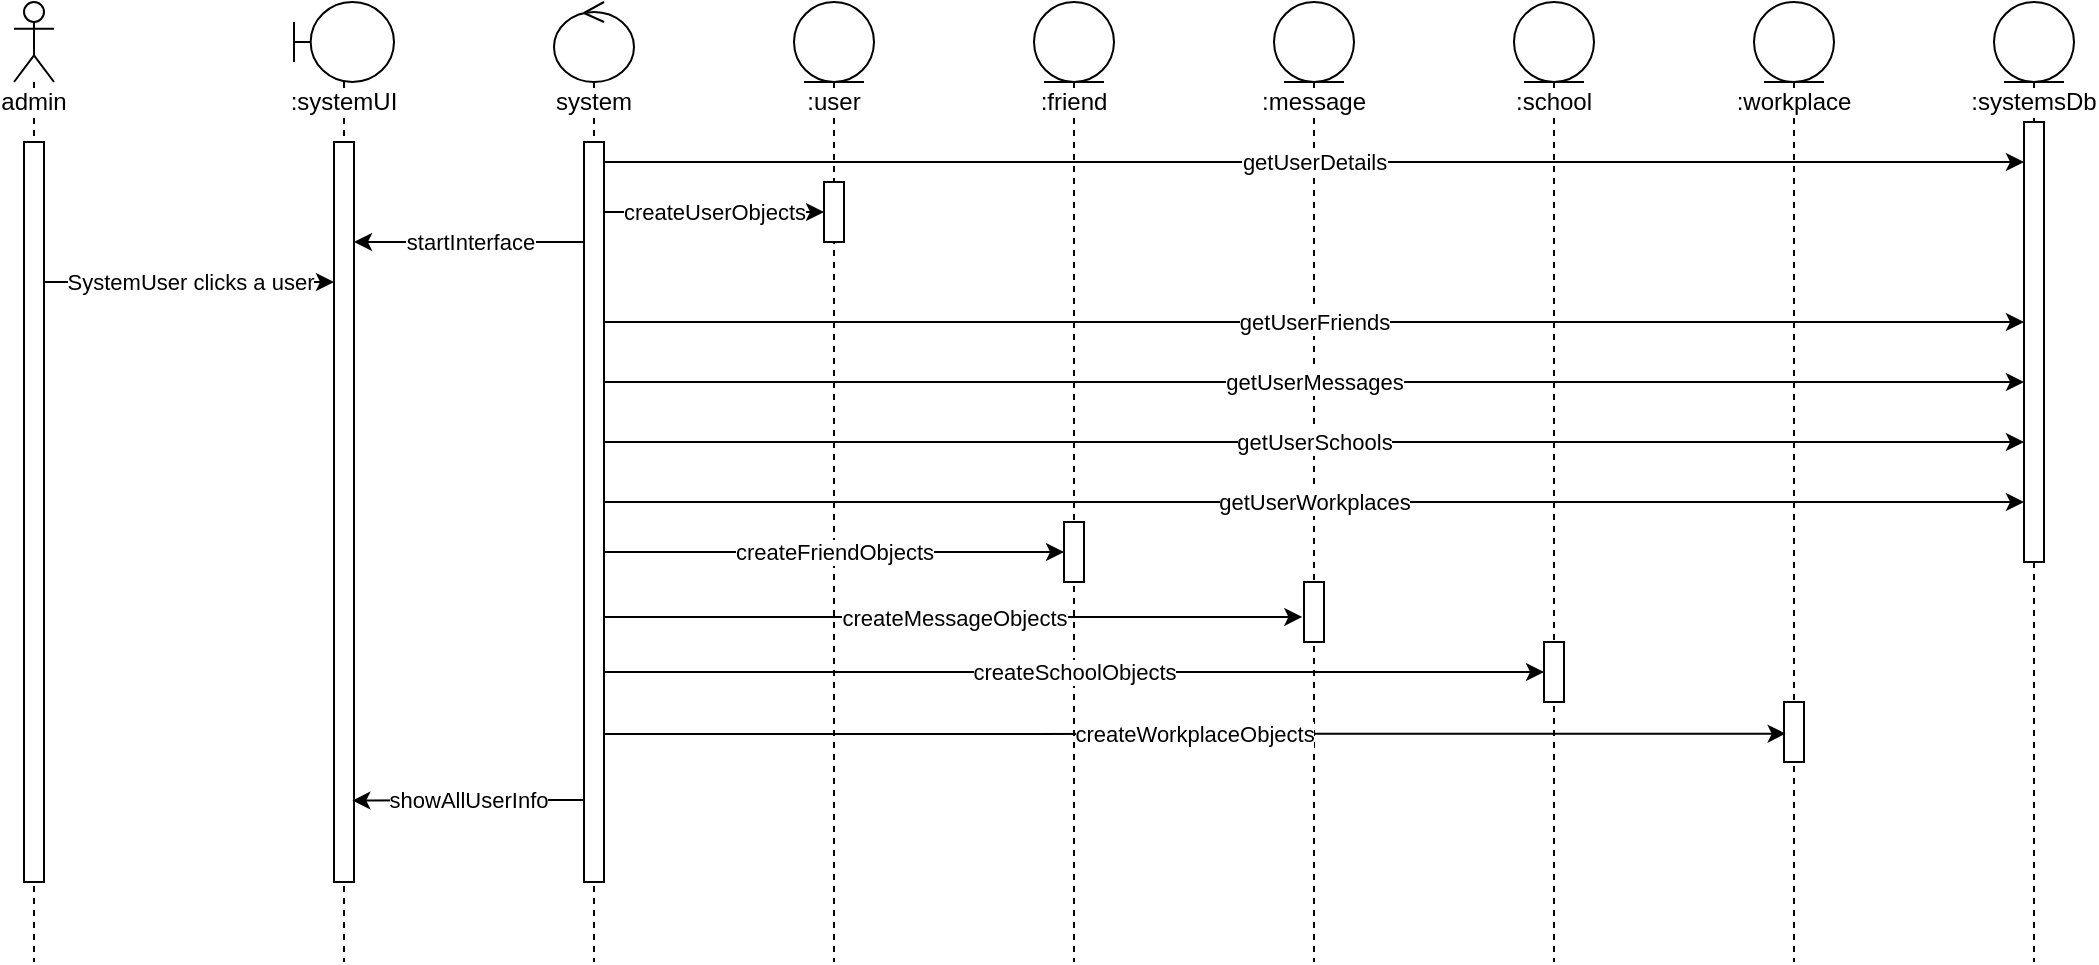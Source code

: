 <mxfile version="12.9.10" type="onedrive"><diagram name="Page-1" id="13e1069c-82ec-6db2-03f1-153e76fe0fe0"><mxGraphModel dx="1385" dy="635" grid="1" gridSize="10" guides="1" tooltips="1" connect="1" arrows="1" fold="1" page="1" pageScale="1" pageWidth="1100" pageHeight="850" background="#ffffff" math="0" shadow="0"><root><mxCell id="0"/><mxCell id="1" parent="0"/><mxCell id="0nWJIxOKmvRE-5GGOjOX-1" value="admin" style="shape=umlLifeline;participant=umlActor;perimeter=lifelinePerimeter;whiteSpace=wrap;html=1;container=1;collapsible=0;recursiveResize=0;verticalAlign=top;spacingTop=36;labelBackgroundColor=#ffffff;outlineConnect=0;" vertex="1" parent="1"><mxGeometry x="30" y="40" width="20" height="480" as="geometry"/></mxCell><mxCell id="0nWJIxOKmvRE-5GGOjOX-4" value=":systemUI" style="shape=umlLifeline;participant=umlBoundary;perimeter=lifelinePerimeter;whiteSpace=wrap;html=1;container=1;collapsible=0;recursiveResize=0;verticalAlign=top;spacingTop=36;labelBackgroundColor=#ffffff;outlineConnect=0;" vertex="1" parent="1"><mxGeometry x="170" y="40" width="50" height="480" as="geometry"/></mxCell><mxCell id="0nWJIxOKmvRE-5GGOjOX-6" value="system" style="shape=umlLifeline;participant=umlControl;perimeter=lifelinePerimeter;whiteSpace=wrap;html=1;container=1;collapsible=0;recursiveResize=0;verticalAlign=top;spacingTop=36;labelBackgroundColor=#ffffff;outlineConnect=0;" vertex="1" parent="1"><mxGeometry x="300" y="40" width="40" height="480" as="geometry"/></mxCell><mxCell id="0nWJIxOKmvRE-5GGOjOX-15" value="" style="html=1;points=[];perimeter=orthogonalPerimeter;" vertex="1" parent="0nWJIxOKmvRE-5GGOjOX-6"><mxGeometry x="15" y="70" width="10" height="370" as="geometry"/></mxCell><mxCell id="0nWJIxOKmvRE-5GGOjOX-7" value=":user" style="shape=umlLifeline;participant=umlEntity;perimeter=lifelinePerimeter;whiteSpace=wrap;html=1;container=1;collapsible=0;recursiveResize=0;verticalAlign=top;spacingTop=36;labelBackgroundColor=#ffffff;outlineConnect=0;" vertex="1" parent="1"><mxGeometry x="420" y="40" width="40" height="480" as="geometry"/></mxCell><mxCell id="0nWJIxOKmvRE-5GGOjOX-24" value="" style="html=1;points=[];perimeter=orthogonalPerimeter;" vertex="1" parent="0nWJIxOKmvRE-5GGOjOX-7"><mxGeometry x="15" y="90" width="10" height="30" as="geometry"/></mxCell><mxCell id="0nWJIxOKmvRE-5GGOjOX-8" value=":friend" style="shape=umlLifeline;participant=umlEntity;perimeter=lifelinePerimeter;whiteSpace=wrap;html=1;container=1;collapsible=0;recursiveResize=0;verticalAlign=top;spacingTop=36;labelBackgroundColor=#ffffff;outlineConnect=0;" vertex="1" parent="1"><mxGeometry x="540" y="40" width="40" height="480" as="geometry"/></mxCell><mxCell id="0nWJIxOKmvRE-5GGOjOX-30" value="" style="html=1;points=[];perimeter=orthogonalPerimeter;" vertex="1" parent="0nWJIxOKmvRE-5GGOjOX-8"><mxGeometry x="15" y="260" width="10" height="30" as="geometry"/></mxCell><mxCell id="0nWJIxOKmvRE-5GGOjOX-9" value=":message" style="shape=umlLifeline;participant=umlEntity;perimeter=lifelinePerimeter;whiteSpace=wrap;html=1;container=1;collapsible=0;recursiveResize=0;verticalAlign=top;spacingTop=36;labelBackgroundColor=#ffffff;outlineConnect=0;" vertex="1" parent="1"><mxGeometry x="660" y="40" width="40" height="480" as="geometry"/></mxCell><mxCell id="0nWJIxOKmvRE-5GGOjOX-31" value="" style="html=1;points=[];perimeter=orthogonalPerimeter;" vertex="1" parent="0nWJIxOKmvRE-5GGOjOX-9"><mxGeometry x="15" y="290" width="10" height="30" as="geometry"/></mxCell><mxCell id="0nWJIxOKmvRE-5GGOjOX-10" value=":school" style="shape=umlLifeline;participant=umlEntity;perimeter=lifelinePerimeter;whiteSpace=wrap;html=1;container=1;collapsible=0;recursiveResize=0;verticalAlign=top;spacingTop=36;labelBackgroundColor=#ffffff;outlineConnect=0;" vertex="1" parent="1"><mxGeometry x="780" y="40" width="40" height="480" as="geometry"/></mxCell><mxCell id="0nWJIxOKmvRE-5GGOjOX-11" value=":workplace" style="shape=umlLifeline;participant=umlEntity;perimeter=lifelinePerimeter;whiteSpace=wrap;html=1;container=1;collapsible=0;recursiveResize=0;verticalAlign=top;spacingTop=36;labelBackgroundColor=#ffffff;outlineConnect=0;" vertex="1" parent="1"><mxGeometry x="900" y="40" width="40" height="480" as="geometry"/></mxCell><mxCell id="0nWJIxOKmvRE-5GGOjOX-33" value="" style="html=1;points=[];perimeter=orthogonalPerimeter;" vertex="1" parent="0nWJIxOKmvRE-5GGOjOX-11"><mxGeometry x="15" y="350" width="10" height="30" as="geometry"/></mxCell><mxCell id="0nWJIxOKmvRE-5GGOjOX-12" value="" style="html=1;points=[];perimeter=orthogonalPerimeter;" vertex="1" parent="1"><mxGeometry x="190" y="110" width="10" height="370" as="geometry"/></mxCell><mxCell id="0nWJIxOKmvRE-5GGOjOX-17" value="getUserDetails" style="edgeStyle=orthogonalEdgeStyle;rounded=0;orthogonalLoop=1;jettySize=auto;html=1;" edge="1" parent="1" source="0nWJIxOKmvRE-5GGOjOX-15" target="0nWJIxOKmvRE-5GGOjOX-16"><mxGeometry relative="1" as="geometry"><Array as="points"><mxPoint x="860" y="120"/><mxPoint x="860" y="120"/></Array></mxGeometry></mxCell><mxCell id="0nWJIxOKmvRE-5GGOjOX-18" value="startInterface" style="edgeStyle=orthogonalEdgeStyle;rounded=0;orthogonalLoop=1;jettySize=auto;html=1;" edge="1" parent="1" source="0nWJIxOKmvRE-5GGOjOX-15"><mxGeometry relative="1" as="geometry"><mxPoint x="200" y="160" as="targetPoint"/><Array as="points"><mxPoint x="200" y="160"/></Array></mxGeometry></mxCell><mxCell id="0nWJIxOKmvRE-5GGOjOX-21" value="SystemUser clicks a user" style="edgeStyle=orthogonalEdgeStyle;rounded=0;orthogonalLoop=1;jettySize=auto;html=1;" edge="1" parent="1" source="0nWJIxOKmvRE-5GGOjOX-2" target="0nWJIxOKmvRE-5GGOjOX-12"><mxGeometry relative="1" as="geometry"><Array as="points"><mxPoint x="140" y="180"/><mxPoint x="140" y="180"/></Array></mxGeometry></mxCell><mxCell id="0nWJIxOKmvRE-5GGOjOX-23" value=":systemsDb" style="shape=umlLifeline;participant=umlEntity;perimeter=lifelinePerimeter;whiteSpace=wrap;html=1;container=1;collapsible=0;recursiveResize=0;verticalAlign=top;spacingTop=36;labelBackgroundColor=#ffffff;outlineConnect=0;" vertex="1" parent="1"><mxGeometry x="1020" y="40" width="40" height="480" as="geometry"/></mxCell><mxCell id="0nWJIxOKmvRE-5GGOjOX-16" value="" style="html=1;points=[];perimeter=orthogonalPerimeter;" vertex="1" parent="0nWJIxOKmvRE-5GGOjOX-23"><mxGeometry x="15" y="60" width="10" height="220" as="geometry"/></mxCell><mxCell id="0nWJIxOKmvRE-5GGOjOX-25" value="createUserObjects" style="edgeStyle=orthogonalEdgeStyle;rounded=0;orthogonalLoop=1;jettySize=auto;html=1;" edge="1" parent="1" source="0nWJIxOKmvRE-5GGOjOX-15" target="0nWJIxOKmvRE-5GGOjOX-24"><mxGeometry relative="1" as="geometry"><Array as="points"><mxPoint x="350" y="145"/><mxPoint x="350" y="145"/></Array></mxGeometry></mxCell><mxCell id="0nWJIxOKmvRE-5GGOjOX-2" value="" style="html=1;points=[];perimeter=orthogonalPerimeter;" vertex="1" parent="1"><mxGeometry x="35" y="110" width="10" height="370" as="geometry"/></mxCell><mxCell id="0nWJIxOKmvRE-5GGOjOX-26" value="getUserFriends" style="edgeStyle=orthogonalEdgeStyle;rounded=0;orthogonalLoop=1;jettySize=auto;html=1;" edge="1" parent="1" source="0nWJIxOKmvRE-5GGOjOX-15" target="0nWJIxOKmvRE-5GGOjOX-16"><mxGeometry relative="1" as="geometry"><Array as="points"><mxPoint x="860" y="200"/><mxPoint x="860" y="200"/></Array></mxGeometry></mxCell><mxCell id="0nWJIxOKmvRE-5GGOjOX-27" value="getUserMessages" style="edgeStyle=orthogonalEdgeStyle;rounded=0;orthogonalLoop=1;jettySize=auto;html=1;" edge="1" parent="1"><mxGeometry relative="1" as="geometry"><mxPoint x="325" y="230" as="sourcePoint"/><mxPoint x="1035" y="230" as="targetPoint"/><Array as="points"><mxPoint x="860" y="230"/><mxPoint x="860" y="230"/></Array></mxGeometry></mxCell><mxCell id="0nWJIxOKmvRE-5GGOjOX-28" value="getUserSchools" style="edgeStyle=orthogonalEdgeStyle;rounded=0;orthogonalLoop=1;jettySize=auto;html=1;" edge="1" parent="1"><mxGeometry relative="1" as="geometry"><mxPoint x="325" y="260" as="sourcePoint"/><mxPoint x="1035" y="260" as="targetPoint"/><Array as="points"><mxPoint x="860" y="260"/><mxPoint x="860" y="260"/></Array></mxGeometry></mxCell><mxCell id="0nWJIxOKmvRE-5GGOjOX-29" value="getUserWorkplaces" style="edgeStyle=orthogonalEdgeStyle;rounded=0;orthogonalLoop=1;jettySize=auto;html=1;" edge="1" parent="1"><mxGeometry relative="1" as="geometry"><mxPoint x="325" y="290" as="sourcePoint"/><mxPoint x="1035" y="290" as="targetPoint"/><Array as="points"><mxPoint x="860" y="290"/><mxPoint x="860" y="290"/></Array></mxGeometry></mxCell><mxCell id="0nWJIxOKmvRE-5GGOjOX-32" value="" style="html=1;points=[];perimeter=orthogonalPerimeter;" vertex="1" parent="1"><mxGeometry x="795" y="360" width="10" height="30" as="geometry"/></mxCell><mxCell id="0nWJIxOKmvRE-5GGOjOX-34" value="createFriendObjects" style="edgeStyle=orthogonalEdgeStyle;rounded=0;orthogonalLoop=1;jettySize=auto;html=1;" edge="1" parent="1" source="0nWJIxOKmvRE-5GGOjOX-15" target="0nWJIxOKmvRE-5GGOjOX-30"><mxGeometry relative="1" as="geometry"><Array as="points"><mxPoint x="380" y="315"/><mxPoint x="380" y="315"/></Array></mxGeometry></mxCell><mxCell id="0nWJIxOKmvRE-5GGOjOX-36" value="createMessageObjects" style="edgeStyle=orthogonalEdgeStyle;rounded=0;orthogonalLoop=1;jettySize=auto;html=1;entryX=-0.083;entryY=0.583;entryDx=0;entryDy=0;entryPerimeter=0;" edge="1" parent="1" source="0nWJIxOKmvRE-5GGOjOX-15" target="0nWJIxOKmvRE-5GGOjOX-31"><mxGeometry relative="1" as="geometry"><Array as="points"><mxPoint x="500" y="347"/></Array></mxGeometry></mxCell><mxCell id="0nWJIxOKmvRE-5GGOjOX-37" value="createSchoolObjects" style="edgeStyle=orthogonalEdgeStyle;rounded=0;orthogonalLoop=1;jettySize=auto;html=1;" edge="1" parent="1" source="0nWJIxOKmvRE-5GGOjOX-15" target="0nWJIxOKmvRE-5GGOjOX-32"><mxGeometry relative="1" as="geometry"><Array as="points"><mxPoint x="440" y="375"/><mxPoint x="440" y="375"/></Array></mxGeometry></mxCell><mxCell id="0nWJIxOKmvRE-5GGOjOX-38" value="createWorkplaceObjects" style="edgeStyle=orthogonalEdgeStyle;rounded=0;orthogonalLoop=1;jettySize=auto;html=1;entryX=0.083;entryY=0.528;entryDx=0;entryDy=0;entryPerimeter=0;" edge="1" parent="1" source="0nWJIxOKmvRE-5GGOjOX-15" target="0nWJIxOKmvRE-5GGOjOX-33"><mxGeometry relative="1" as="geometry"><Array as="points"><mxPoint x="480" y="406"/><mxPoint x="480" y="406"/></Array></mxGeometry></mxCell><mxCell id="0nWJIxOKmvRE-5GGOjOX-39" value="showAllUserInfo" style="edgeStyle=orthogonalEdgeStyle;rounded=0;orthogonalLoop=1;jettySize=auto;html=1;entryX=0.917;entryY=0.89;entryDx=0;entryDy=0;entryPerimeter=0;" edge="1" parent="1" source="0nWJIxOKmvRE-5GGOjOX-15" target="0nWJIxOKmvRE-5GGOjOX-12"><mxGeometry relative="1" as="geometry"><Array as="points"><mxPoint x="280" y="439"/><mxPoint x="280" y="439"/></Array></mxGeometry></mxCell></root></mxGraphModel></diagram></mxfile>